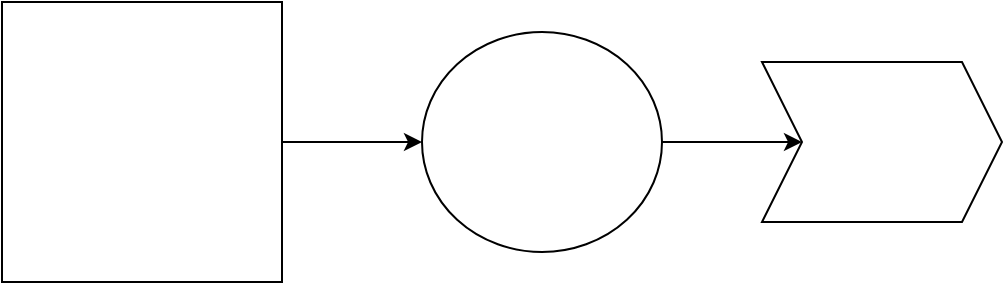 <mxfile version="17.2.5" type="github">
  <diagram id="KGtRUmbAwfm2rY_dCURy" name="Page-1">
    <mxGraphModel dx="1102" dy="616" grid="1" gridSize="10" guides="1" tooltips="1" connect="1" arrows="1" fold="1" page="1" pageScale="1" pageWidth="850" pageHeight="1100" math="0" shadow="0">
      <root>
        <mxCell id="0" />
        <mxCell id="1" parent="0" />
        <mxCell id="c62p3OP8wOZxZHrP90wD-3" value="" style="edgeStyle=orthogonalEdgeStyle;rounded=0;orthogonalLoop=1;jettySize=auto;html=1;" edge="1" parent="1" source="c62p3OP8wOZxZHrP90wD-1" target="c62p3OP8wOZxZHrP90wD-2">
          <mxGeometry relative="1" as="geometry" />
        </mxCell>
        <mxCell id="c62p3OP8wOZxZHrP90wD-1" value="" style="whiteSpace=wrap;html=1;aspect=fixed;" vertex="1" parent="1">
          <mxGeometry x="70" y="100" width="140" height="140" as="geometry" />
        </mxCell>
        <mxCell id="c62p3OP8wOZxZHrP90wD-6" value="" style="edgeStyle=orthogonalEdgeStyle;rounded=0;orthogonalLoop=1;jettySize=auto;html=1;" edge="1" parent="1" source="c62p3OP8wOZxZHrP90wD-2" target="c62p3OP8wOZxZHrP90wD-5">
          <mxGeometry relative="1" as="geometry" />
        </mxCell>
        <mxCell id="c62p3OP8wOZxZHrP90wD-2" value="" style="ellipse;whiteSpace=wrap;html=1;" vertex="1" parent="1">
          <mxGeometry x="280" y="115" width="120" height="110" as="geometry" />
        </mxCell>
        <mxCell id="c62p3OP8wOZxZHrP90wD-5" value="" style="shape=step;perimeter=stepPerimeter;whiteSpace=wrap;html=1;fixedSize=1;" vertex="1" parent="1">
          <mxGeometry x="450" y="130" width="120" height="80" as="geometry" />
        </mxCell>
      </root>
    </mxGraphModel>
  </diagram>
</mxfile>
